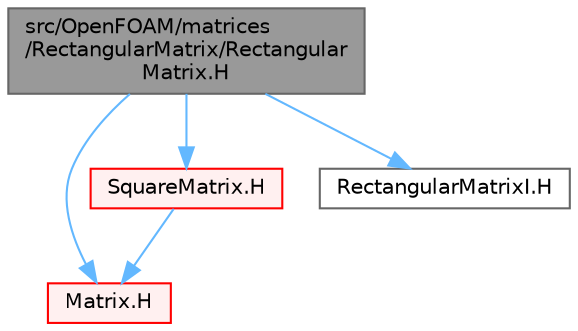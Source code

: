 digraph "src/OpenFOAM/matrices/RectangularMatrix/RectangularMatrix.H"
{
 // LATEX_PDF_SIZE
  bgcolor="transparent";
  edge [fontname=Helvetica,fontsize=10,labelfontname=Helvetica,labelfontsize=10];
  node [fontname=Helvetica,fontsize=10,shape=box,height=0.2,width=0.4];
  Node1 [id="Node000001",label="src/OpenFOAM/matrices\l/RectangularMatrix/Rectangular\lMatrix.H",height=0.2,width=0.4,color="gray40", fillcolor="grey60", style="filled", fontcolor="black",tooltip=" "];
  Node1 -> Node2 [id="edge1_Node000001_Node000002",color="steelblue1",style="solid",tooltip=" "];
  Node2 [id="Node000002",label="Matrix.H",height=0.2,width=0.4,color="red", fillcolor="#FFF0F0", style="filled",URL="$Matrix_8H.html",tooltip=" "];
  Node1 -> Node169 [id="edge2_Node000001_Node000169",color="steelblue1",style="solid",tooltip=" "];
  Node169 [id="Node000169",label="SquareMatrix.H",height=0.2,width=0.4,color="red", fillcolor="#FFF0F0", style="filled",URL="$SquareMatrix_8H.html",tooltip=" "];
  Node169 -> Node2 [id="edge3_Node000169_Node000002",color="steelblue1",style="solid",tooltip=" "];
  Node1 -> Node177 [id="edge4_Node000001_Node000177",color="steelblue1",style="solid",tooltip=" "];
  Node177 [id="Node000177",label="RectangularMatrixI.H",height=0.2,width=0.4,color="grey40", fillcolor="white", style="filled",URL="$RectangularMatrixI_8H.html",tooltip=" "];
}
